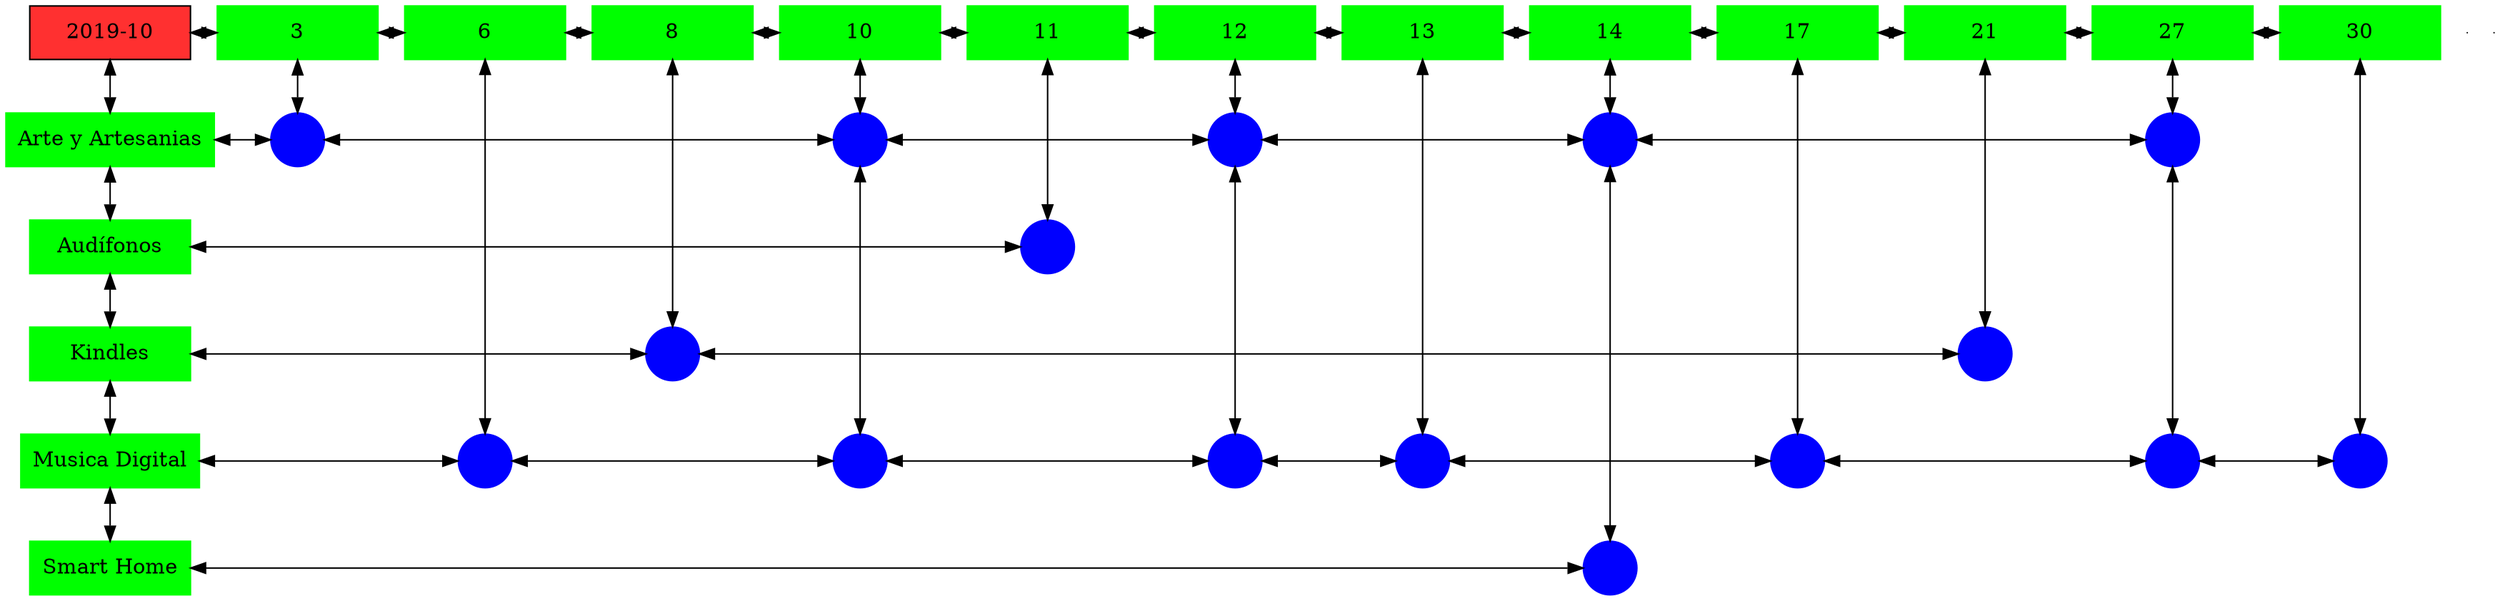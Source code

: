 digraph G{
node[shape="box"];
nodeMt[ label = "2019-10", width = 1.5, style = filled, fillcolor = firebrick1, group = 1 ];
e0[ shape = point, width = 0 ];
e1[ shape = point, width = 0 ];
node0xc00209eaf0[label="3",color=green,style =filled,width = 1.5 group=3];
nodeMt->node0xc00209eaf0[dir="both"];
{rank=same;nodeMt;node0xc00209eaf0;}
node0xc00218f180[label="6",color=green,style =filled,width = 1.5 group=6];
node0xc00209eaf0->node0xc00218f180[dir="both"];
{rank=same;node0xc00209eaf0;node0xc00218f180;}
node0xc001ec1900[label="8",color=green,style =filled,width = 1.5 group=8];
node0xc00218f180->node0xc001ec1900[dir="both"];
{rank=same;node0xc00218f180;node0xc001ec1900;}
node0xc00208b450[label="10",color=green,style =filled,width = 1.5 group=10];
node0xc001ec1900->node0xc00208b450[dir="both"];
{rank=same;node0xc001ec1900;node0xc00208b450;}
node0xc002124b90[label="11",color=green,style =filled,width = 1.5 group=11];
node0xc00208b450->node0xc002124b90[dir="both"];
{rank=same;node0xc00208b450;node0xc002124b90;}
node0xc0020027d0[label="12",color=green,style =filled,width = 1.5 group=12];
node0xc002124b90->node0xc0020027d0[dir="both"];
{rank=same;node0xc002124b90;node0xc0020027d0;}
node0xc001f79310[label="13",color=green,style =filled,width = 1.5 group=13];
node0xc0020027d0->node0xc001f79310[dir="both"];
{rank=same;node0xc0020027d0;node0xc001f79310;}
node0xc001f04be0[label="14",color=green,style =filled,width = 1.5 group=14];
node0xc001f79310->node0xc001f04be0[dir="both"];
{rank=same;node0xc001f79310;node0xc001f04be0;}
node0xc001e3e640[label="17",color=green,style =filled,width = 1.5 group=17];
node0xc001f04be0->node0xc001e3e640[dir="both"];
{rank=same;node0xc001f04be0;node0xc001e3e640;}
node0xc001e2d630[label="21",color=green,style =filled,width = 1.5 group=21];
node0xc001e3e640->node0xc001e2d630[dir="both"];
{rank=same;node0xc001e3e640;node0xc001e2d630;}
node0xc001f22a00[label="27",color=green,style =filled,width = 1.5 group=27];
node0xc001e2d630->node0xc001f22a00[dir="both"];
{rank=same;node0xc001e2d630;node0xc001f22a00;}
node0xc001ec0280[label="30",color=green,style =filled,width = 1.5 group=30];
node0xc001f22a00->node0xc001ec0280[dir="both"];
{rank=same;node0xc001f22a00;node0xc001ec0280;}
node0xc001f04b90[label="Arte y Artesanias",color=green,style =filled width = 1.5 group=1];
node0xc00208de80[label="",color=blue,style =filled, width = 0.5 group=3 shape=circle];
node0xc001f04b90->node0xc00208de80[dir="both"];
{rank=same;node0xc001f04b90;node0xc00208de80;}
node0xc00216ce00[label="",color=blue,style =filled, width = 0.5 group=10 shape=circle];
node0xc00208de80->node0xc00216ce00[dir="both"];
{rank=same;node0xc00216ce00;node0xc00208de80;}
node0xc00213ef80[label="",color=blue,style =filled, width = 0.5 group=12 shape=circle];
node0xc00216ce00->node0xc00213ef80[dir="both"];
{rank=same;node0xc00213ef80;node0xc00216ce00;}
node0xc001f00f00[label="",color=blue,style =filled, width = 0.5 group=14 shape=circle];
node0xc00213ef80->node0xc001f00f00[dir="both"];
{rank=same;node0xc001f00f00;node0xc00213ef80;}
node0xc0022c6000[label="",color=blue,style =filled, width = 0.5 group=27 shape=circle];
node0xc001f00f00->node0xc0022c6000[dir="both"];
{rank=same;node0xc0022c6000;node0xc001f00f00;}
node0xc002124b40[label="Audífonos",color=green,style =filled width = 1.5 group=1];
node0xc00212a380[label="",color=blue,style =filled, width = 0.5 group=11 shape=circle];
node0xc002124b40->node0xc00212a380[dir="both"];
{rank=same;node0xc002124b40;node0xc00212a380;}
node0xc001e2d5e0[label="Kindles",color=green,style =filled width = 1.5 group=1];
node0xc001ebd600[label="",color=blue,style =filled, width = 0.5 group=8 shape=circle];
node0xc001e2d5e0->node0xc001ebd600[dir="both"];
{rank=same;node0xc001e2d5e0;node0xc001ebd600;}
node0xc001e2ac00[label="",color=blue,style =filled, width = 0.5 group=21 shape=circle];
node0xc001ebd600->node0xc001e2ac00[dir="both"];
{rank=same;node0xc001e2ac00;node0xc001ebd600;}
node0xc001e3e5f0[label="Musica Digital",color=green,style =filled width = 1.5 group=1];
node0xc002198480[label="",color=blue,style =filled, width = 0.5 group=6 shape=circle];
node0xc001e3e5f0->node0xc002198480[dir="both"];
{rank=same;node0xc001e3e5f0;node0xc002198480;}
node0xc0022dc380[label="",color=blue,style =filled, width = 0.5 group=10 shape=circle];
node0xc002198480->node0xc0022dc380[dir="both"];
{rank=same;node0xc0022dc380;node0xc002198480;}
node0xc001ff9500[label="",color=blue,style =filled, width = 0.5 group=12 shape=circle];
node0xc0022dc380->node0xc001ff9500[dir="both"];
{rank=same;node0xc001ff9500;node0xc0022dc380;}
node0xc001f71680[label="",color=blue,style =filled, width = 0.5 group=13 shape=circle];
node0xc001ff9500->node0xc001f71680[dir="both"];
{rank=same;node0xc001f71680;node0xc001ff9500;}
node0xc001e2b480[label="",color=blue,style =filled, width = 0.5 group=17 shape=circle];
node0xc001f71680->node0xc001e2b480[dir="both"];
{rank=same;node0xc001e2b480;node0xc001f71680;}
node0xc001f13680[label="",color=blue,style =filled, width = 0.5 group=27 shape=circle];
node0xc001e2b480->node0xc001f13680[dir="both"];
{rank=same;node0xc001f13680;node0xc001e2b480;}
node0xc001ebc800[label="",color=blue,style =filled, width = 0.5 group=30 shape=circle];
node0xc001f13680->node0xc001ebc800[dir="both"];
{rank=same;node0xc001ebc800;node0xc001f13680;}
node0xc001f673b0[label="Smart Home",color=green,style =filled width = 1.5 group=1];
node0xc001f70300[label="",color=blue,style =filled, width = 0.5 group=14 shape=circle];
node0xc001f673b0->node0xc001f70300[dir="both"];
{rank=same;node0xc001f673b0;node0xc001f70300;}
node0xc00209eaf0->node0xc00208de80[dir="both"];
node0xc00218f180->node0xc002198480[dir="both"];
node0xc001ec1900->node0xc001ebd600[dir="both"];
node0xc00208b450->node0xc00216ce00[dir="both"];
node0xc00216ce00->node0xc0022dc380[dir="both"];
node0xc002124b90->node0xc00212a380[dir="both"];
node0xc0020027d0->node0xc00213ef80[dir="both"];
node0xc00213ef80->node0xc001ff9500[dir="both"];
node0xc001f79310->node0xc001f71680[dir="both"];
node0xc001f04be0->node0xc001f00f00[dir="both"];
node0xc001f00f00->node0xc001f70300[dir="both"];
node0xc001e3e640->node0xc001e2b480[dir="both"];
node0xc001e2d630->node0xc001e2ac00[dir="both"];
node0xc001f22a00->node0xc0022c6000[dir="both"];
node0xc0022c6000->node0xc001f13680[dir="both"];
node0xc001ec0280->node0xc001ebc800[dir="both"];
nodeMt->node0xc001f04b90[dir="both"];
node0xc001f04b90->node0xc002124b40[dir="both"];
node0xc002124b40->node0xc001e2d5e0[dir="both"];
node0xc001e2d5e0->node0xc001e3e5f0[dir="both"];
node0xc001e3e5f0->node0xc001f673b0[dir="both"];
}
